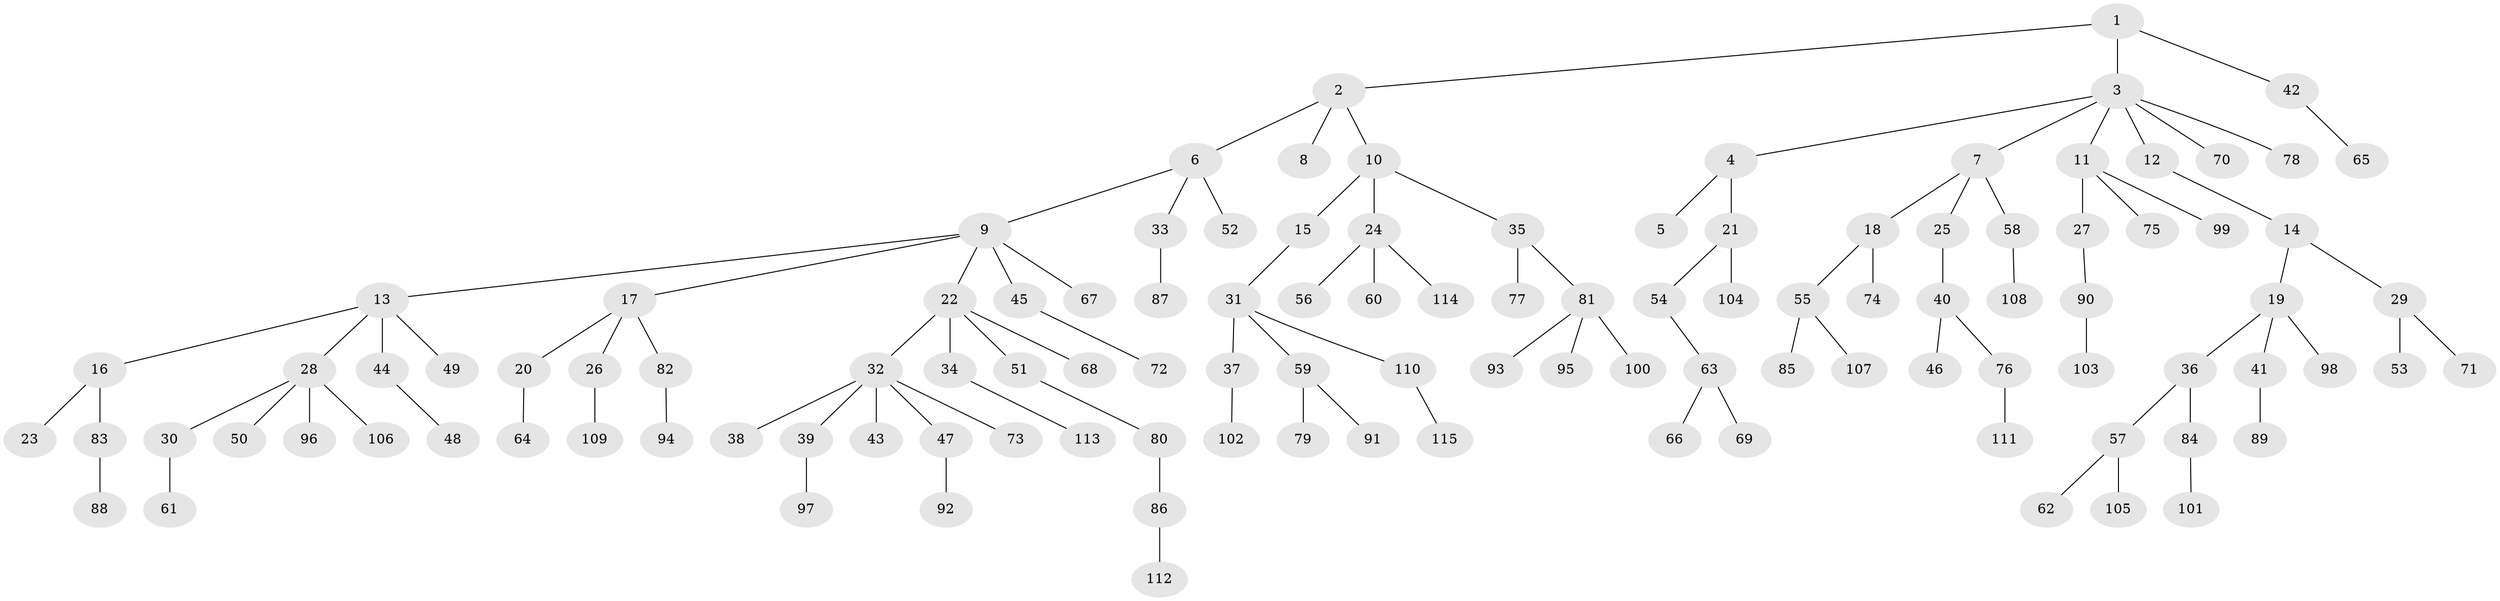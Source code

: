 // Generated by graph-tools (version 1.1) at 2025/50/03/09/25 03:50:21]
// undirected, 115 vertices, 114 edges
graph export_dot {
graph [start="1"]
  node [color=gray90,style=filled];
  1;
  2;
  3;
  4;
  5;
  6;
  7;
  8;
  9;
  10;
  11;
  12;
  13;
  14;
  15;
  16;
  17;
  18;
  19;
  20;
  21;
  22;
  23;
  24;
  25;
  26;
  27;
  28;
  29;
  30;
  31;
  32;
  33;
  34;
  35;
  36;
  37;
  38;
  39;
  40;
  41;
  42;
  43;
  44;
  45;
  46;
  47;
  48;
  49;
  50;
  51;
  52;
  53;
  54;
  55;
  56;
  57;
  58;
  59;
  60;
  61;
  62;
  63;
  64;
  65;
  66;
  67;
  68;
  69;
  70;
  71;
  72;
  73;
  74;
  75;
  76;
  77;
  78;
  79;
  80;
  81;
  82;
  83;
  84;
  85;
  86;
  87;
  88;
  89;
  90;
  91;
  92;
  93;
  94;
  95;
  96;
  97;
  98;
  99;
  100;
  101;
  102;
  103;
  104;
  105;
  106;
  107;
  108;
  109;
  110;
  111;
  112;
  113;
  114;
  115;
  1 -- 2;
  1 -- 3;
  1 -- 42;
  2 -- 6;
  2 -- 8;
  2 -- 10;
  3 -- 4;
  3 -- 7;
  3 -- 11;
  3 -- 12;
  3 -- 70;
  3 -- 78;
  4 -- 5;
  4 -- 21;
  6 -- 9;
  6 -- 33;
  6 -- 52;
  7 -- 18;
  7 -- 25;
  7 -- 58;
  9 -- 13;
  9 -- 17;
  9 -- 22;
  9 -- 45;
  9 -- 67;
  10 -- 15;
  10 -- 24;
  10 -- 35;
  11 -- 27;
  11 -- 75;
  11 -- 99;
  12 -- 14;
  13 -- 16;
  13 -- 28;
  13 -- 44;
  13 -- 49;
  14 -- 19;
  14 -- 29;
  15 -- 31;
  16 -- 23;
  16 -- 83;
  17 -- 20;
  17 -- 26;
  17 -- 82;
  18 -- 55;
  18 -- 74;
  19 -- 36;
  19 -- 41;
  19 -- 98;
  20 -- 64;
  21 -- 54;
  21 -- 104;
  22 -- 32;
  22 -- 34;
  22 -- 51;
  22 -- 68;
  24 -- 56;
  24 -- 60;
  24 -- 114;
  25 -- 40;
  26 -- 109;
  27 -- 90;
  28 -- 30;
  28 -- 50;
  28 -- 96;
  28 -- 106;
  29 -- 53;
  29 -- 71;
  30 -- 61;
  31 -- 37;
  31 -- 59;
  31 -- 110;
  32 -- 38;
  32 -- 39;
  32 -- 43;
  32 -- 47;
  32 -- 73;
  33 -- 87;
  34 -- 113;
  35 -- 77;
  35 -- 81;
  36 -- 57;
  36 -- 84;
  37 -- 102;
  39 -- 97;
  40 -- 46;
  40 -- 76;
  41 -- 89;
  42 -- 65;
  44 -- 48;
  45 -- 72;
  47 -- 92;
  51 -- 80;
  54 -- 63;
  55 -- 85;
  55 -- 107;
  57 -- 62;
  57 -- 105;
  58 -- 108;
  59 -- 79;
  59 -- 91;
  63 -- 66;
  63 -- 69;
  76 -- 111;
  80 -- 86;
  81 -- 93;
  81 -- 95;
  81 -- 100;
  82 -- 94;
  83 -- 88;
  84 -- 101;
  86 -- 112;
  90 -- 103;
  110 -- 115;
}
